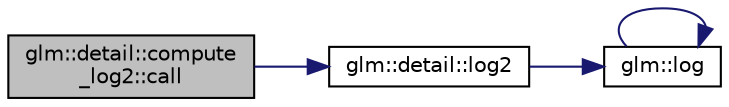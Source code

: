 digraph "glm::detail::compute_log2::call"
{
 // LATEX_PDF_SIZE
  edge [fontname="Helvetica",fontsize="10",labelfontname="Helvetica",labelfontsize="10"];
  node [fontname="Helvetica",fontsize="10",shape=record];
  rankdir="LR";
  Node1 [label="glm::detail::compute\l_log2::call",height=0.2,width=0.4,color="black", fillcolor="grey75", style="filled", fontcolor="black",tooltip=" "];
  Node1 -> Node2 [color="midnightblue",fontsize="10",style="solid",fontname="Helvetica"];
  Node2 [label="glm::detail::log2",height=0.2,width=0.4,color="black", fillcolor="white", style="filled",URL="$namespaceglm_1_1detail.html#a3d24a612f2c5fa4f3aaf97dcd979ef1c",tooltip=" "];
  Node2 -> Node3 [color="midnightblue",fontsize="10",style="solid",fontname="Helvetica"];
  Node3 [label="glm::log",height=0.2,width=0.4,color="black", fillcolor="white", style="filled",URL="$group__core__func__exponential.html#ga21efca311e62d233de0ae96bab126b83",tooltip=" "];
  Node3 -> Node3 [color="midnightblue",fontsize="10",style="solid",fontname="Helvetica"];
}
